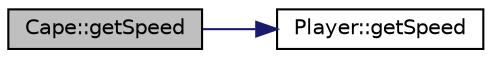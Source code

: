 digraph G
{
  edge [fontname="Helvetica",fontsize="10",labelfontname="Helvetica",labelfontsize="10"];
  node [fontname="Helvetica",fontsize="10",shape=record];
  rankdir="LR";
  Node1 [label="Cape::getSpeed",height=0.2,width=0.4,color="black", fillcolor="grey75", style="filled" fontcolor="black"];
  Node1 -> Node2 [color="midnightblue",fontsize="10",style="solid"];
  Node2 [label="Player::getSpeed",height=0.2,width=0.4,color="black", fillcolor="white", style="filled",URL="$class_player.html#a5755be9818f6f911d9494e4948d8c483",tooltip="Get the speed value."];
}
